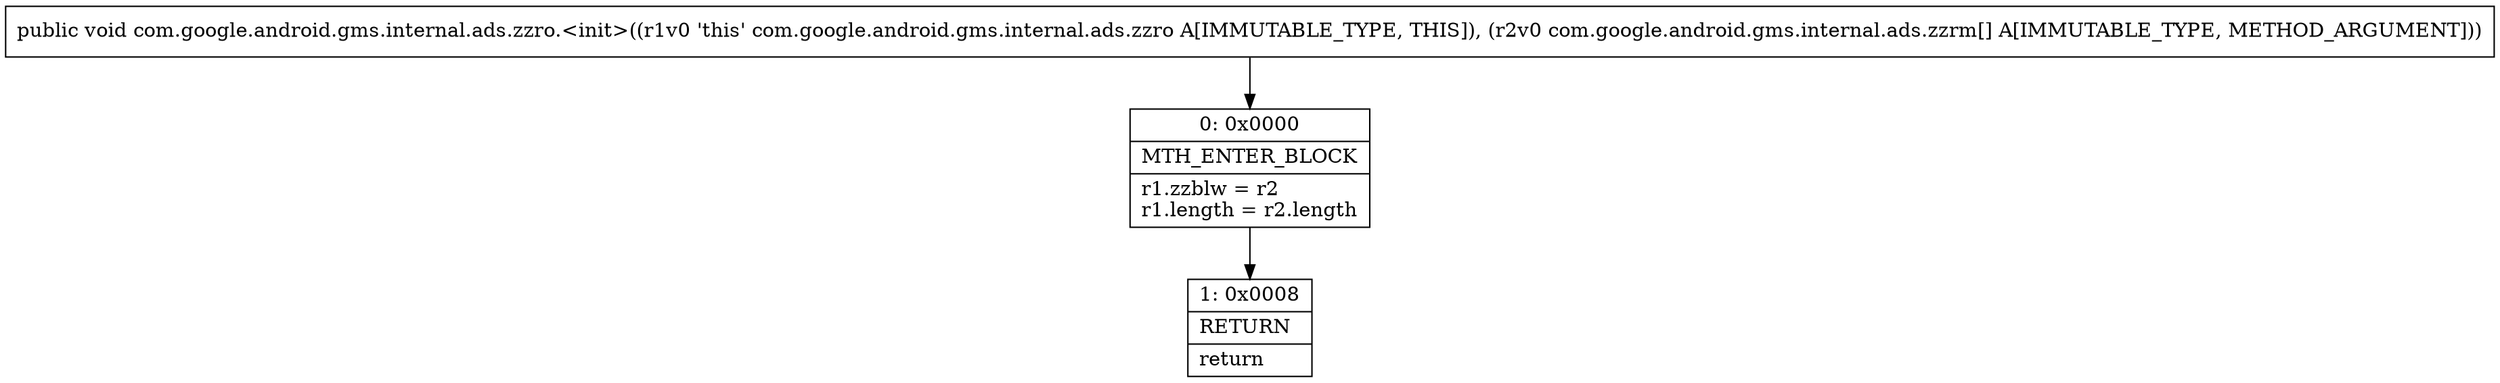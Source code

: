 digraph "CFG forcom.google.android.gms.internal.ads.zzro.\<init\>([Lcom\/google\/android\/gms\/internal\/ads\/zzrm;)V" {
Node_0 [shape=record,label="{0\:\ 0x0000|MTH_ENTER_BLOCK\l|r1.zzblw = r2\lr1.length = r2.length\l}"];
Node_1 [shape=record,label="{1\:\ 0x0008|RETURN\l|return\l}"];
MethodNode[shape=record,label="{public void com.google.android.gms.internal.ads.zzro.\<init\>((r1v0 'this' com.google.android.gms.internal.ads.zzro A[IMMUTABLE_TYPE, THIS]), (r2v0 com.google.android.gms.internal.ads.zzrm[] A[IMMUTABLE_TYPE, METHOD_ARGUMENT])) }"];
MethodNode -> Node_0;
Node_0 -> Node_1;
}

